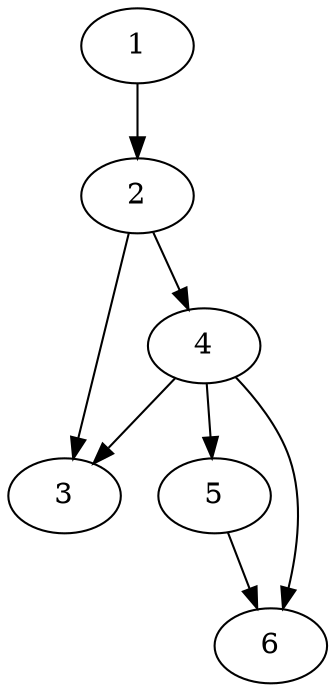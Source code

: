 digraph G {
	1;
	2;
	3;
	4;
	5;
	6;

	1 -> 2 [village=Munich; name=Old_Village_Street; heightLimit=3; weight=10; primaryType=mainStreet; secondaryType=none;];
	2 -> 3 [village=County; name=Corner_Alley; heightLimit=3; weight=10; primaryType=countyRoad; secondaryType=none;];
	2 -> 4 [village=CountyTwo; name=New_Village_Street; heightLimit=3; weight=10; primaryType=countyRoad; secondaryType=none;];
	4 -> 3 [village=CountyTwo; name=New_Village_StreetTwo; heightLimit=3; weight=10; primaryType=countyRoad; secondaryType=none;];
	4 -> 5 [village=Barcelona; name=New_Village_Street; heightLimit=3; weight=10; primaryType=mainStreet; secondaryType=none;];
	5 -> 6 [village=Barcelona; name=Old_Village_Street; heightLimit=3; weight=10; primaryType=sideStreet; secondaryType=none;];
	4 -> 6 [village=Barcelona; name=New_Village_StreetTwo; heightLimit=3; weight=10; primaryType=sideStreet; secondaryType=none;];
}
